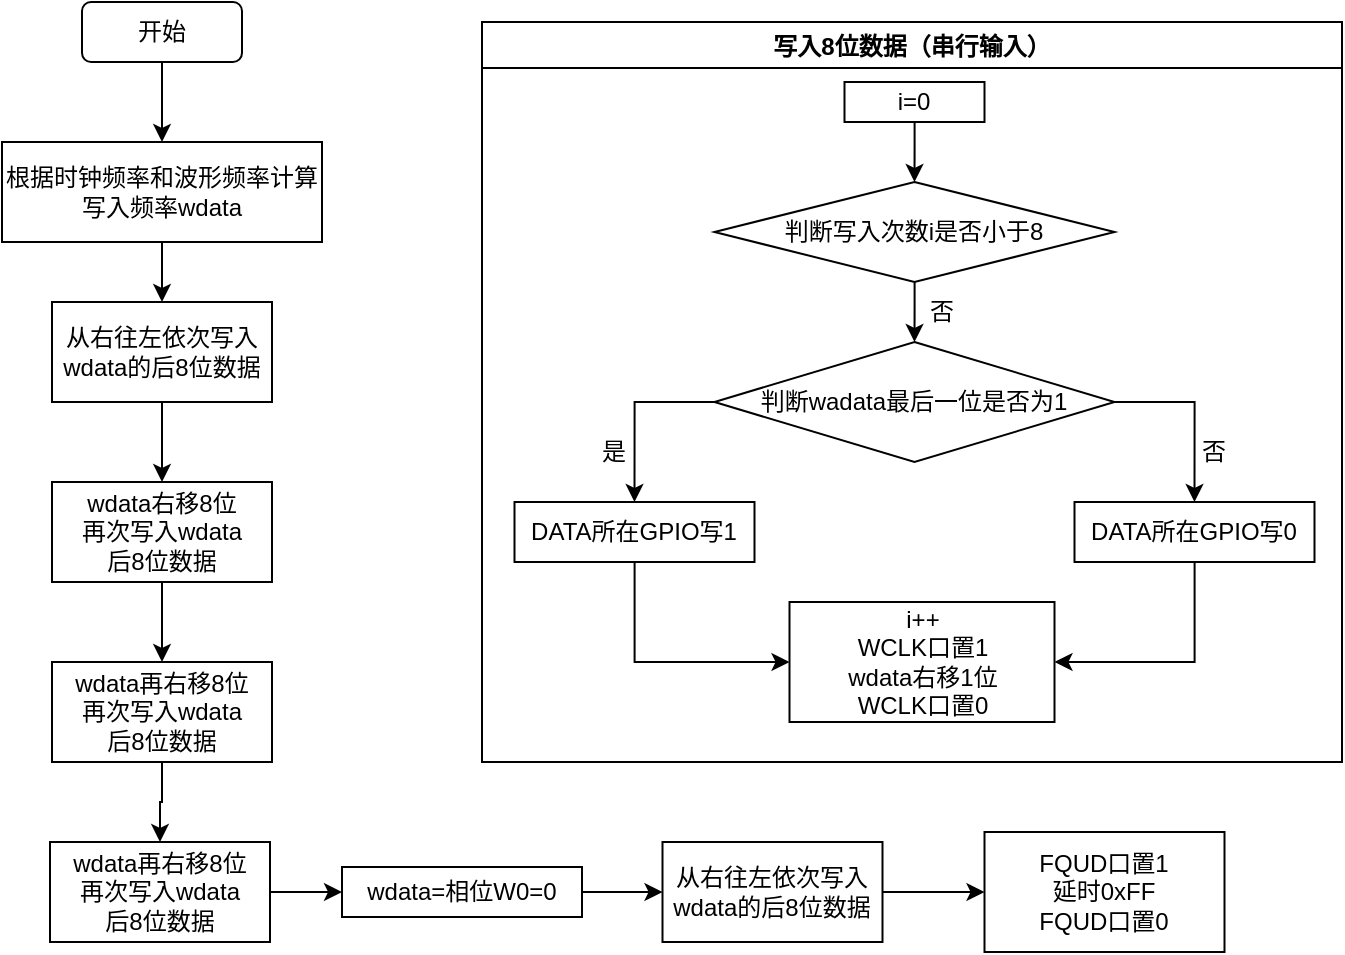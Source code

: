 <mxfile version="18.1.3" type="device"><diagram id="M8vcWmJtoIPCVvbaWG5F" name="Page-1"><mxGraphModel dx="1202" dy="605" grid="1" gridSize="10" guides="1" tooltips="1" connect="1" arrows="1" fold="1" page="1" pageScale="1" pageWidth="827" pageHeight="1169" math="0" shadow="0"><root><mxCell id="0"/><mxCell id="1" parent="0"/><mxCell id="oFnkU7NYX53kKkbfelC0-3" style="edgeStyle=orthogonalEdgeStyle;rounded=0;orthogonalLoop=1;jettySize=auto;html=1;entryX=0.5;entryY=0;entryDx=0;entryDy=0;" edge="1" parent="1" source="oFnkU7NYX53kKkbfelC0-1" target="oFnkU7NYX53kKkbfelC0-2"><mxGeometry relative="1" as="geometry"/></mxCell><mxCell id="oFnkU7NYX53kKkbfelC0-1" value="开始" style="rounded=1;whiteSpace=wrap;html=1;" vertex="1" parent="1"><mxGeometry x="150" y="50" width="80" height="30" as="geometry"/></mxCell><mxCell id="oFnkU7NYX53kKkbfelC0-28" style="edgeStyle=orthogonalEdgeStyle;rounded=0;orthogonalLoop=1;jettySize=auto;html=1;entryX=0.5;entryY=0;entryDx=0;entryDy=0;" edge="1" parent="1" source="oFnkU7NYX53kKkbfelC0-2" target="oFnkU7NYX53kKkbfelC0-27"><mxGeometry relative="1" as="geometry"/></mxCell><mxCell id="oFnkU7NYX53kKkbfelC0-2" value="根据时钟频率和波形频率计算写入频率wdata" style="rounded=0;whiteSpace=wrap;html=1;" vertex="1" parent="1"><mxGeometry x="110" y="120" width="160" height="50" as="geometry"/></mxCell><mxCell id="oFnkU7NYX53kKkbfelC0-7" style="edgeStyle=orthogonalEdgeStyle;rounded=0;orthogonalLoop=1;jettySize=auto;html=1;entryX=0.5;entryY=0;entryDx=0;entryDy=0;" edge="1" parent="1" source="oFnkU7NYX53kKkbfelC0-4" target="oFnkU7NYX53kKkbfelC0-6"><mxGeometry relative="1" as="geometry"/></mxCell><mxCell id="oFnkU7NYX53kKkbfelC0-4" value="i=0" style="rounded=0;whiteSpace=wrap;html=1;" vertex="1" parent="1"><mxGeometry x="531.25" y="90" width="70" height="20" as="geometry"/></mxCell><mxCell id="oFnkU7NYX53kKkbfelC0-10" style="edgeStyle=orthogonalEdgeStyle;rounded=0;orthogonalLoop=1;jettySize=auto;html=1;entryX=0.5;entryY=0;entryDx=0;entryDy=0;" edge="1" parent="1" source="oFnkU7NYX53kKkbfelC0-6" target="oFnkU7NYX53kKkbfelC0-9"><mxGeometry relative="1" as="geometry"/></mxCell><mxCell id="oFnkU7NYX53kKkbfelC0-6" value="判断写入次数i是否小于8" style="rhombus;whiteSpace=wrap;html=1;" vertex="1" parent="1"><mxGeometry x="466.25" y="140" width="200" height="50" as="geometry"/></mxCell><mxCell id="oFnkU7NYX53kKkbfelC0-15" style="edgeStyle=orthogonalEdgeStyle;rounded=0;orthogonalLoop=1;jettySize=auto;html=1;entryX=0.5;entryY=0;entryDx=0;entryDy=0;" edge="1" parent="1" source="oFnkU7NYX53kKkbfelC0-9" target="oFnkU7NYX53kKkbfelC0-13"><mxGeometry relative="1" as="geometry"><Array as="points"><mxPoint x="426.25" y="250"/></Array></mxGeometry></mxCell><mxCell id="oFnkU7NYX53kKkbfelC0-17" style="edgeStyle=orthogonalEdgeStyle;rounded=0;orthogonalLoop=1;jettySize=auto;html=1;entryX=0.5;entryY=0;entryDx=0;entryDy=0;" edge="1" parent="1" source="oFnkU7NYX53kKkbfelC0-9" target="oFnkU7NYX53kKkbfelC0-16"><mxGeometry relative="1" as="geometry"><Array as="points"><mxPoint x="706.25" y="250"/></Array></mxGeometry></mxCell><mxCell id="oFnkU7NYX53kKkbfelC0-9" value="判断wadata最后一位是否为1" style="rhombus;whiteSpace=wrap;html=1;" vertex="1" parent="1"><mxGeometry x="466.25" y="220" width="200" height="60" as="geometry"/></mxCell><mxCell id="oFnkU7NYX53kKkbfelC0-11" value="否" style="text;html=1;strokeColor=none;fillColor=none;align=center;verticalAlign=middle;whiteSpace=wrap;rounded=0;" vertex="1" parent="1"><mxGeometry x="550.25" y="190" width="60" height="30" as="geometry"/></mxCell><mxCell id="oFnkU7NYX53kKkbfelC0-12" value="是" style="text;html=1;strokeColor=none;fillColor=none;align=center;verticalAlign=middle;whiteSpace=wrap;rounded=0;" vertex="1" parent="1"><mxGeometry x="386.25" y="260" width="60" height="30" as="geometry"/></mxCell><mxCell id="oFnkU7NYX53kKkbfelC0-21" style="edgeStyle=orthogonalEdgeStyle;rounded=0;orthogonalLoop=1;jettySize=auto;html=1;entryX=0;entryY=0.5;entryDx=0;entryDy=0;" edge="1" parent="1" source="oFnkU7NYX53kKkbfelC0-13" target="oFnkU7NYX53kKkbfelC0-19"><mxGeometry relative="1" as="geometry"><Array as="points"><mxPoint x="426.25" y="380"/></Array></mxGeometry></mxCell><mxCell id="oFnkU7NYX53kKkbfelC0-13" value="DATA所在GPIO写1" style="rounded=0;whiteSpace=wrap;html=1;" vertex="1" parent="1"><mxGeometry x="366.25" y="300" width="120" height="30" as="geometry"/></mxCell><mxCell id="oFnkU7NYX53kKkbfelC0-20" style="edgeStyle=orthogonalEdgeStyle;rounded=0;orthogonalLoop=1;jettySize=auto;html=1;entryX=1;entryY=0.5;entryDx=0;entryDy=0;" edge="1" parent="1" source="oFnkU7NYX53kKkbfelC0-16" target="oFnkU7NYX53kKkbfelC0-19"><mxGeometry relative="1" as="geometry"><Array as="points"><mxPoint x="706.25" y="380"/></Array></mxGeometry></mxCell><mxCell id="oFnkU7NYX53kKkbfelC0-16" value="DATA所在GPIO写0" style="rounded=0;whiteSpace=wrap;html=1;" vertex="1" parent="1"><mxGeometry x="646.25" y="300" width="120" height="30" as="geometry"/></mxCell><mxCell id="oFnkU7NYX53kKkbfelC0-18" value="否" style="text;html=1;strokeColor=none;fillColor=none;align=center;verticalAlign=middle;whiteSpace=wrap;rounded=0;" vertex="1" parent="1"><mxGeometry x="686.25" y="260" width="60" height="30" as="geometry"/></mxCell><mxCell id="oFnkU7NYX53kKkbfelC0-19" value="i++&lt;br&gt;WCLK口置1&lt;br&gt;wdata右移1位&lt;br&gt;WCLK口置0" style="rounded=0;whiteSpace=wrap;html=1;" vertex="1" parent="1"><mxGeometry x="503.75" y="350" width="132.5" height="60" as="geometry"/></mxCell><mxCell id="oFnkU7NYX53kKkbfelC0-22" value="写入8位数据（串行输入）" style="swimlane;" vertex="1" parent="1"><mxGeometry x="350" y="60" width="430" height="370" as="geometry"/></mxCell><mxCell id="oFnkU7NYX53kKkbfelC0-30" style="edgeStyle=orthogonalEdgeStyle;rounded=0;orthogonalLoop=1;jettySize=auto;html=1;entryX=0.5;entryY=0;entryDx=0;entryDy=0;" edge="1" parent="1" source="oFnkU7NYX53kKkbfelC0-27" target="oFnkU7NYX53kKkbfelC0-29"><mxGeometry relative="1" as="geometry"/></mxCell><mxCell id="oFnkU7NYX53kKkbfelC0-27" value="从右往左依次写入wdata的后8位数据" style="rounded=0;whiteSpace=wrap;html=1;" vertex="1" parent="1"><mxGeometry x="135" y="200" width="110" height="50" as="geometry"/></mxCell><mxCell id="oFnkU7NYX53kKkbfelC0-32" style="edgeStyle=orthogonalEdgeStyle;rounded=0;orthogonalLoop=1;jettySize=auto;html=1;entryX=0.5;entryY=0;entryDx=0;entryDy=0;" edge="1" parent="1" source="oFnkU7NYX53kKkbfelC0-29" target="oFnkU7NYX53kKkbfelC0-31"><mxGeometry relative="1" as="geometry"/></mxCell><mxCell id="oFnkU7NYX53kKkbfelC0-29" value="wdata右移8位&lt;br&gt;再次写入wdata&lt;br&gt;后8位数据" style="rounded=0;whiteSpace=wrap;html=1;" vertex="1" parent="1"><mxGeometry x="135" y="290" width="110" height="50" as="geometry"/></mxCell><mxCell id="oFnkU7NYX53kKkbfelC0-34" style="edgeStyle=orthogonalEdgeStyle;rounded=0;orthogonalLoop=1;jettySize=auto;html=1;entryX=0.5;entryY=0;entryDx=0;entryDy=0;" edge="1" parent="1" source="oFnkU7NYX53kKkbfelC0-31" target="oFnkU7NYX53kKkbfelC0-33"><mxGeometry relative="1" as="geometry"/></mxCell><mxCell id="oFnkU7NYX53kKkbfelC0-31" value="wdata再右移8位&lt;br&gt;再次写入wdata&lt;br&gt;后8位数据" style="rounded=0;whiteSpace=wrap;html=1;" vertex="1" parent="1"><mxGeometry x="135" y="380" width="110" height="50" as="geometry"/></mxCell><mxCell id="oFnkU7NYX53kKkbfelC0-36" style="edgeStyle=orthogonalEdgeStyle;rounded=0;orthogonalLoop=1;jettySize=auto;html=1;entryX=0;entryY=0.5;entryDx=0;entryDy=0;" edge="1" parent="1" source="oFnkU7NYX53kKkbfelC0-33" target="oFnkU7NYX53kKkbfelC0-35"><mxGeometry relative="1" as="geometry"/></mxCell><mxCell id="oFnkU7NYX53kKkbfelC0-33" value="wdata再右移8位&lt;br&gt;再次写入wdata&lt;br&gt;后8位数据" style="rounded=0;whiteSpace=wrap;html=1;" vertex="1" parent="1"><mxGeometry x="134" y="470" width="110" height="50" as="geometry"/></mxCell><mxCell id="oFnkU7NYX53kKkbfelC0-38" style="edgeStyle=orthogonalEdgeStyle;rounded=0;orthogonalLoop=1;jettySize=auto;html=1;entryX=0;entryY=0.5;entryDx=0;entryDy=0;" edge="1" parent="1" source="oFnkU7NYX53kKkbfelC0-35" target="oFnkU7NYX53kKkbfelC0-37"><mxGeometry relative="1" as="geometry"/></mxCell><mxCell id="oFnkU7NYX53kKkbfelC0-35" value="wdata=相位W0=0" style="rounded=0;whiteSpace=wrap;html=1;" vertex="1" parent="1"><mxGeometry x="280" y="482.5" width="120" height="25" as="geometry"/></mxCell><mxCell id="oFnkU7NYX53kKkbfelC0-40" style="edgeStyle=orthogonalEdgeStyle;rounded=0;orthogonalLoop=1;jettySize=auto;html=1;entryX=0;entryY=0.5;entryDx=0;entryDy=0;" edge="1" parent="1" source="oFnkU7NYX53kKkbfelC0-37" target="oFnkU7NYX53kKkbfelC0-39"><mxGeometry relative="1" as="geometry"/></mxCell><mxCell id="oFnkU7NYX53kKkbfelC0-37" value="从右往左依次写入wdata的后8位数据" style="rounded=0;whiteSpace=wrap;html=1;" vertex="1" parent="1"><mxGeometry x="440.25" y="470" width="110" height="50" as="geometry"/></mxCell><mxCell id="oFnkU7NYX53kKkbfelC0-39" value="FQUD口置1&lt;br&gt;延时0xFF&lt;br&gt;FQUD口置0" style="rounded=0;whiteSpace=wrap;html=1;" vertex="1" parent="1"><mxGeometry x="601.25" y="465" width="120" height="60" as="geometry"/></mxCell></root></mxGraphModel></diagram></mxfile>
